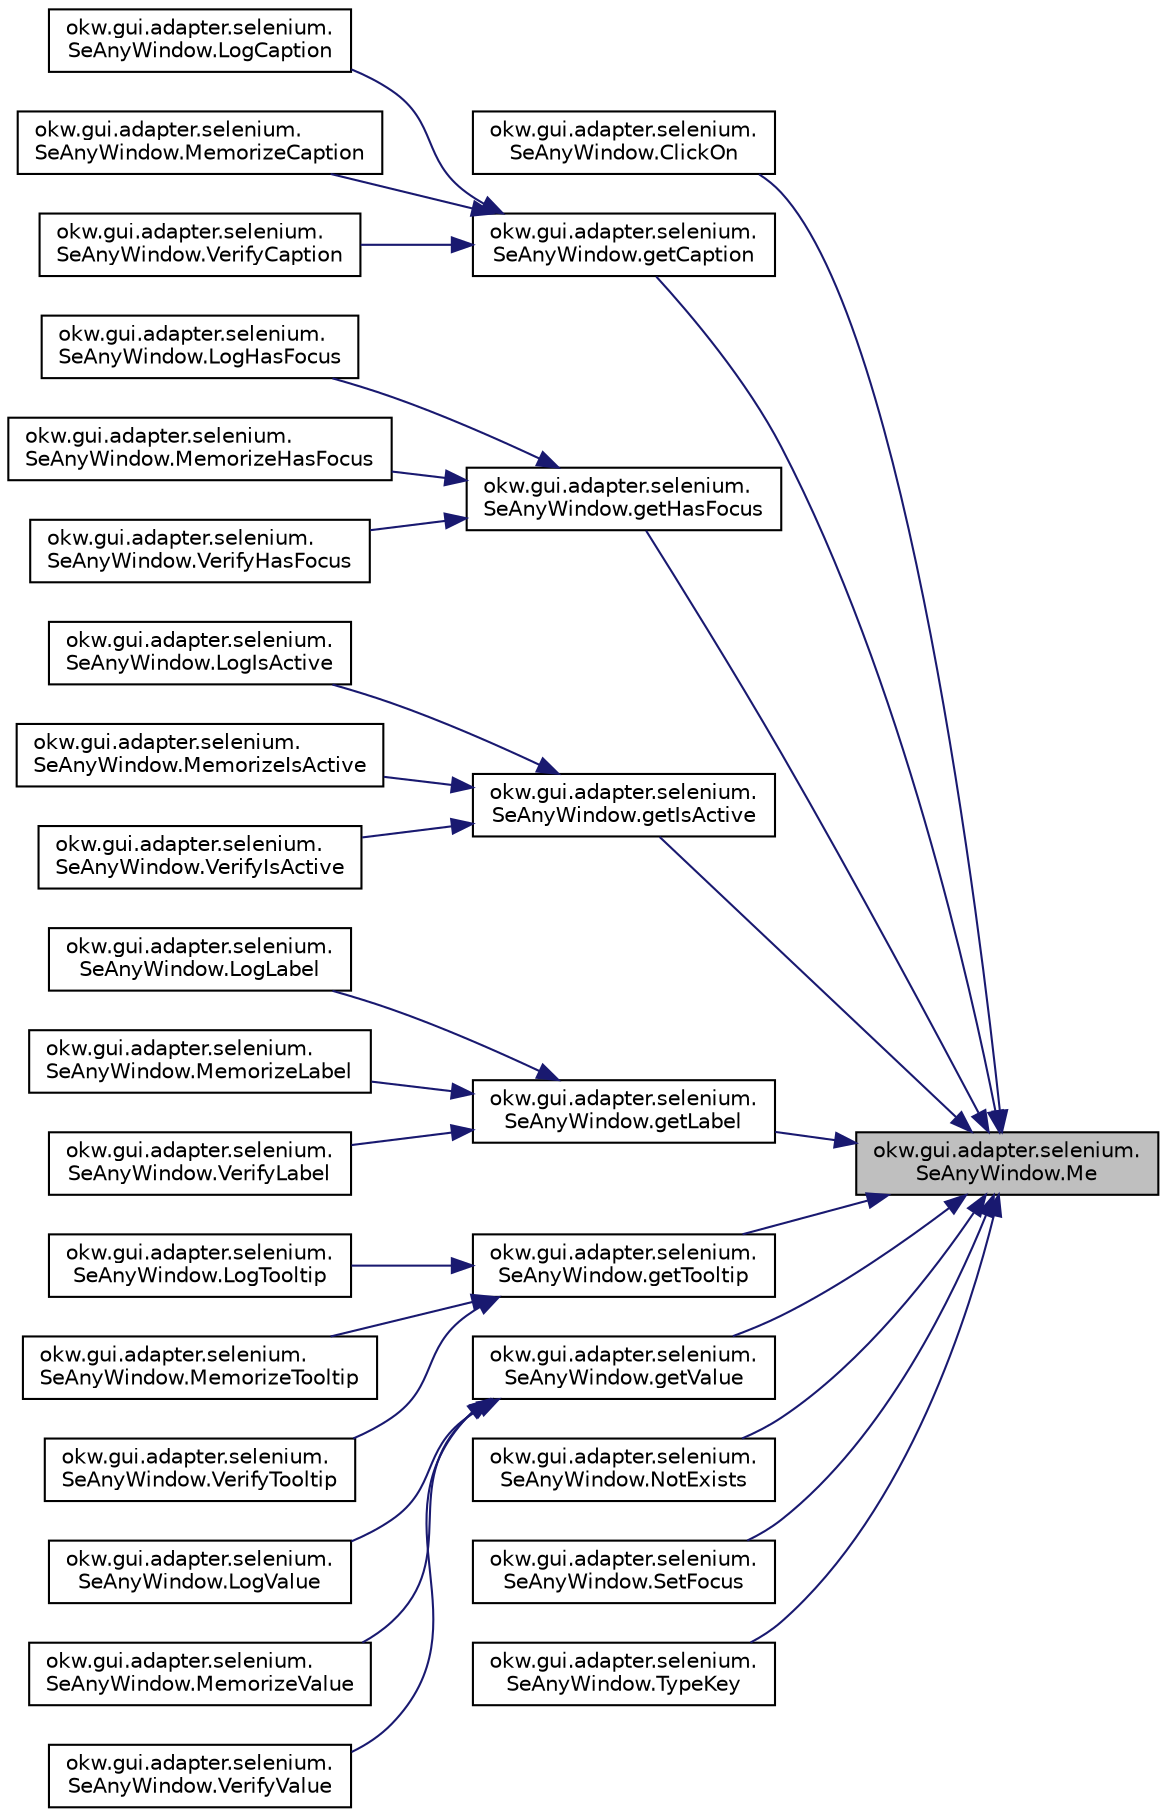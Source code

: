 digraph "okw.gui.adapter.selenium.SeAnyWindow.Me"
{
 // INTERACTIVE_SVG=YES
 // LATEX_PDF_SIZE
  edge [fontname="Helvetica",fontsize="10",labelfontname="Helvetica",labelfontsize="10"];
  node [fontname="Helvetica",fontsize="10",shape=record];
  rankdir="RL";
  Node302 [label="okw.gui.adapter.selenium.\lSeAnyWindow.Me",height=0.2,width=0.4,color="black", fillcolor="grey75", style="filled", fontcolor="black",tooltip="Ermittelt aus dem gegebenen Locator das DOM-Elelement, welches das Objekt representiert."];
  Node302 -> Node303 [dir="back",color="midnightblue",fontsize="10",style="solid",fontname="Helvetica"];
  Node303 [label="okw.gui.adapter.selenium.\lSeAnyWindow.ClickOn",height=0.2,width=0.4,color="black", fillcolor="white", style="filled",URL="$classokw_1_1gui_1_1adapter_1_1selenium_1_1_se_any_window.html#aa12522740af84cd18ca60c08bec1ce47",tooltip="Klickt auf das aktuelle Objekt."];
  Node302 -> Node304 [dir="back",color="midnightblue",fontsize="10",style="solid",fontname="Helvetica"];
  Node304 [label="okw.gui.adapter.selenium.\lSeAnyWindow.getCaption",height=0.2,width=0.4,color="black", fillcolor="white", style="filled",URL="$classokw_1_1gui_1_1adapter_1_1selenium_1_1_se_any_window.html#ac628cf2651ecb5ac8104a8379a3fa06e",tooltip="Ermittelt den textuellen Inhalt der Überschrift eines HTML-Tags anhand des Attributee \"textContent\"."];
  Node304 -> Node305 [dir="back",color="midnightblue",fontsize="10",style="solid",fontname="Helvetica"];
  Node305 [label="okw.gui.adapter.selenium.\lSeAnyWindow.LogCaption",height=0.2,width=0.4,color="black", fillcolor="white", style="filled",URL="$classokw_1_1gui_1_1adapter_1_1selenium_1_1_se_any_window.html#a592cca9ca404042c076ba6e114daf31d",tooltip="Ermittelt den textuellen Inhalt der Beschriftung (Caption)."];
  Node304 -> Node306 [dir="back",color="midnightblue",fontsize="10",style="solid",fontname="Helvetica"];
  Node306 [label="okw.gui.adapter.selenium.\lSeAnyWindow.MemorizeCaption",height=0.2,width=0.4,color="black", fillcolor="white", style="filled",URL="$classokw_1_1gui_1_1adapter_1_1selenium_1_1_se_any_window.html#a79fed120f45d576a1e34bba8c3936f0a",tooltip="Ermittelt den textuellen Inhalt des Caption/Überschrift für das Schlüsselwort MerkeWert."];
  Node304 -> Node307 [dir="back",color="midnightblue",fontsize="10",style="solid",fontname="Helvetica"];
  Node307 [label="okw.gui.adapter.selenium.\lSeAnyWindow.VerifyCaption",height=0.2,width=0.4,color="black", fillcolor="white", style="filled",URL="$classokw_1_1gui_1_1adapter_1_1selenium_1_1_se_any_window.html#a9ad73167da71aa8082d826f9d84ef288",tooltip="Ermittelt den textuellen Inhalt des ToolTips für Prüfewert."];
  Node302 -> Node308 [dir="back",color="midnightblue",fontsize="10",style="solid",fontname="Helvetica"];
  Node308 [label="okw.gui.adapter.selenium.\lSeAnyWindow.getHasFocus",height=0.2,width=0.4,color="black", fillcolor="white", style="filled",URL="$classokw_1_1gui_1_1adapter_1_1selenium_1_1_se_any_window.html#a2406dc361467d086f006ffe1aa8c89fe",tooltip="Methode liefert den aktuellen Zustand Wert des Focus."];
  Node308 -> Node309 [dir="back",color="midnightblue",fontsize="10",style="solid",fontname="Helvetica"];
  Node309 [label="okw.gui.adapter.selenium.\lSeAnyWindow.LogHasFocus",height=0.2,width=0.4,color="black", fillcolor="white", style="filled",URL="$classokw_1_1gui_1_1adapter_1_1selenium_1_1_se_any_window.html#a81fc0c4d8a2797fc2f67124883b58aa0",tooltip="Ermittelt für LoggeWert, ob das aktuelle Objekt den Fokus hat."];
  Node308 -> Node310 [dir="back",color="midnightblue",fontsize="10",style="solid",fontname="Helvetica"];
  Node310 [label="okw.gui.adapter.selenium.\lSeAnyWindow.MemorizeHasFocus",height=0.2,width=0.4,color="black", fillcolor="white", style="filled",URL="$classokw_1_1gui_1_1adapter_1_1selenium_1_1_se_any_window.html#a9bbcabb6c1d3b95ca94a3bd0921b206c",tooltip="Ermittelt ob das Objekt den Fokus besitz und liefert diesen für das Schlüsselwort MerkeWert."];
  Node308 -> Node311 [dir="back",color="midnightblue",fontsize="10",style="solid",fontname="Helvetica"];
  Node311 [label="okw.gui.adapter.selenium.\lSeAnyWindow.VerifyHasFocus",height=0.2,width=0.4,color="black", fillcolor="white", style="filled",URL="$classokw_1_1gui_1_1adapter_1_1selenium_1_1_se_any_window.html#a079f6f2f15ffbea9cecb9a6a94989df3",tooltip="Ermittelt ob das GUI-Objekt den Fokus hat."];
  Node302 -> Node312 [dir="back",color="midnightblue",fontsize="10",style="solid",fontname="Helvetica"];
  Node312 [label="okw.gui.adapter.selenium.\lSeAnyWindow.getIsActive",height=0.2,width=0.4,color="black", fillcolor="white", style="filled",URL="$classokw_1_1gui_1_1adapter_1_1selenium_1_1_se_any_window.html#a471a1346a97ca3365eb4274adcde296b",tooltip="Ermittelt, ob das aktuellen Objekt aktiv ist."];
  Node312 -> Node313 [dir="back",color="midnightblue",fontsize="10",style="solid",fontname="Helvetica"];
  Node313 [label="okw.gui.adapter.selenium.\lSeAnyWindow.LogIsActive",height=0.2,width=0.4,color="black", fillcolor="white", style="filled",URL="$classokw_1_1gui_1_1adapter_1_1selenium_1_1_se_any_window.html#a5f4b400e4aa9e68fd083ea205feb1c32",tooltip="Ermittelt, ob das aktuelle Objket Aktiv ist."];
  Node312 -> Node314 [dir="back",color="midnightblue",fontsize="10",style="solid",fontname="Helvetica"];
  Node314 [label="okw.gui.adapter.selenium.\lSeAnyWindow.MemorizeIsActive",height=0.2,width=0.4,color="black", fillcolor="white", style="filled",URL="$classokw_1_1gui_1_1adapter_1_1selenium_1_1_se_any_window.html#a4c220e499764b9b1523bee0e68727699",tooltip="Ermittelt für das Schlüsselwort MerkeIstAktive, ob das aktuelle Objekt aktiv ist."];
  Node312 -> Node315 [dir="back",color="midnightblue",fontsize="10",style="solid",fontname="Helvetica"];
  Node315 [label="okw.gui.adapter.selenium.\lSeAnyWindow.VerifyIsActive",height=0.2,width=0.4,color="black", fillcolor="white", style="filled",URL="$classokw_1_1gui_1_1adapter_1_1selenium_1_1_se_any_window.html#a6498c1c87ad98dc2cd7e601106023720",tooltip="Ermittelt/Prüft, ob das aktuelle Objekt aktiv ist."];
  Node302 -> Node316 [dir="back",color="midnightblue",fontsize="10",style="solid",fontname="Helvetica"];
  Node316 [label="okw.gui.adapter.selenium.\lSeAnyWindow.getLabel",height=0.2,width=0.4,color="black", fillcolor="white", style="filled",URL="$classokw_1_1gui_1_1adapter_1_1selenium_1_1_se_any_window.html#af08a80081d265dc09e1c7968227d4b15",tooltip="Ermittelt den textuellen Inhalt des Labels."];
  Node316 -> Node317 [dir="back",color="midnightblue",fontsize="10",style="solid",fontname="Helvetica"];
  Node317 [label="okw.gui.adapter.selenium.\lSeAnyWindow.LogLabel",height=0.2,width=0.4,color="black", fillcolor="white", style="filled",URL="$classokw_1_1gui_1_1adapter_1_1selenium_1_1_se_any_window.html#a7d9329528a1de239d3f545dbc4ab3349",tooltip="Logt den textuellen Inhalt des Labels eines Objektes."];
  Node316 -> Node318 [dir="back",color="midnightblue",fontsize="10",style="solid",fontname="Helvetica"];
  Node318 [label="okw.gui.adapter.selenium.\lSeAnyWindow.MemorizeLabel",height=0.2,width=0.4,color="black", fillcolor="white", style="filled",URL="$classokw_1_1gui_1_1adapter_1_1selenium_1_1_se_any_window.html#a26e0e12d54e793e6cb084161d22d173e",tooltip="Ermittelt den textuellen Inhalt des Labels für das Schlüsselwort MerkeWert."];
  Node316 -> Node319 [dir="back",color="midnightblue",fontsize="10",style="solid",fontname="Helvetica"];
  Node319 [label="okw.gui.adapter.selenium.\lSeAnyWindow.VerifyLabel",height=0.2,width=0.4,color="black", fillcolor="white", style="filled",URL="$classokw_1_1gui_1_1adapter_1_1selenium_1_1_se_any_window.html#af43e390e1ff415edf0f712ccad4c60e7",tooltip="Ermittelt den textuellen Inhalt des Labels für Prüfewert."];
  Node302 -> Node320 [dir="back",color="midnightblue",fontsize="10",style="solid",fontname="Helvetica"];
  Node320 [label="okw.gui.adapter.selenium.\lSeAnyWindow.getTooltip",height=0.2,width=0.4,color="black", fillcolor="white", style="filled",URL="$classokw_1_1gui_1_1adapter_1_1selenium_1_1_se_any_window.html#afb3aa055dd6f2604bf484a9c44f77909",tooltip="Ermittelt den textuellen Inhalt des ToolTips."];
  Node320 -> Node321 [dir="back",color="midnightblue",fontsize="10",style="solid",fontname="Helvetica"];
  Node321 [label="okw.gui.adapter.selenium.\lSeAnyWindow.LogTooltip",height=0.2,width=0.4,color="black", fillcolor="white", style="filled",URL="$classokw_1_1gui_1_1adapter_1_1selenium_1_1_se_any_window.html#afc2a8c2aa64ef9cf5ea8b29e85d7d65c",tooltip="Logt den textuellen Inhalt des ToolTips."];
  Node320 -> Node322 [dir="back",color="midnightblue",fontsize="10",style="solid",fontname="Helvetica"];
  Node322 [label="okw.gui.adapter.selenium.\lSeAnyWindow.MemorizeTooltip",height=0.2,width=0.4,color="black", fillcolor="white", style="filled",URL="$classokw_1_1gui_1_1adapter_1_1selenium_1_1_se_any_window.html#a20997f7ec363af3e52ded1d26822090c",tooltip="Ermittelt den textuellen Inhalt des ToolTips für das Schlüsselwort MerkeWert."];
  Node320 -> Node323 [dir="back",color="midnightblue",fontsize="10",style="solid",fontname="Helvetica"];
  Node323 [label="okw.gui.adapter.selenium.\lSeAnyWindow.VerifyTooltip",height=0.2,width=0.4,color="black", fillcolor="white", style="filled",URL="$classokw_1_1gui_1_1adapter_1_1selenium_1_1_se_any_window.html#a6cf810f4712e4e7892f47722dd57a6f2",tooltip="Ermittelt den textuellen Inhalt des ToolTips für Prüfewert."];
  Node302 -> Node324 [dir="back",color="midnightblue",fontsize="10",style="solid",fontname="Helvetica"];
  Node324 [label="okw.gui.adapter.selenium.\lSeAnyWindow.getValue",height=0.2,width=0.4,color="black", fillcolor="white", style="filled",URL="$classokw_1_1gui_1_1adapter_1_1selenium_1_1_se_any_window.html#a5d60d6ec1ef41ea4f7cc4f1bf3c65fa1",tooltip="Liest den aktuellen Wert/Text aus dem HTML-Tag."];
  Node324 -> Node325 [dir="back",color="midnightblue",fontsize="10",style="solid",fontname="Helvetica"];
  Node325 [label="okw.gui.adapter.selenium.\lSeAnyWindow.LogValue",height=0.2,width=0.4,color="black", fillcolor="white", style="filled",URL="$classokw_1_1gui_1_1adapter_1_1selenium_1_1_se_any_window.html#a4393c40898d3b2173978f22ef3a5064e",tooltip="Ermittelt den Wert des Objktes für das Schlüsselwort Loggewert."];
  Node324 -> Node326 [dir="back",color="midnightblue",fontsize="10",style="solid",fontname="Helvetica"];
  Node326 [label="okw.gui.adapter.selenium.\lSeAnyWindow.MemorizeValue",height=0.2,width=0.4,color="black", fillcolor="white", style="filled",URL="$classokw_1_1gui_1_1adapter_1_1selenium_1_1_se_any_window.html#a12e4a6c87233f7de1d6738313709865e",tooltip="Ermittelt den Wert, im Allgemeinen den textuellen Inhalt eines Objektes für das Schlüsselwort MerkeWe..."];
  Node324 -> Node327 [dir="back",color="midnightblue",fontsize="10",style="solid",fontname="Helvetica"];
  Node327 [label="okw.gui.adapter.selenium.\lSeAnyWindow.VerifyValue",height=0.2,width=0.4,color="black", fillcolor="white", style="filled",URL="$classokw_1_1gui_1_1adapter_1_1selenium_1_1_se_any_window.html#a22e71a15606b0dc55a2b2ded64043780",tooltip="Ermittelt den textuellen Inhalt des markierten Textes für Prüfewert."];
  Node302 -> Node328 [dir="back",color="midnightblue",fontsize="10",style="solid",fontname="Helvetica"];
  Node328 [label="okw.gui.adapter.selenium.\lSeAnyWindow.NotExists",height=0.2,width=0.4,color="black", fillcolor="white", style="filled",URL="$classokw_1_1gui_1_1adapter_1_1selenium_1_1_se_any_window.html#a0bef055aba55927cd32eea0fe23d9805",tooltip="Prüft die nicht Existenz des aktuellen Objektes."];
  Node302 -> Node329 [dir="back",color="midnightblue",fontsize="10",style="solid",fontname="Helvetica"];
  Node329 [label="okw.gui.adapter.selenium.\lSeAnyWindow.SetFocus",height=0.2,width=0.4,color="black", fillcolor="white", style="filled",URL="$classokw_1_1gui_1_1adapter_1_1selenium_1_1_se_any_window.html#a18cc21003d35c2cdcd17b78bf91f2045",tooltip="Setzt den Focus auf das Objekt."];
  Node302 -> Node330 [dir="back",color="midnightblue",fontsize="10",style="solid",fontname="Helvetica"];
  Node330 [label="okw.gui.adapter.selenium.\lSeAnyWindow.TypeKey",height=0.2,width=0.4,color="black", fillcolor="white", style="filled",URL="$classokw_1_1gui_1_1adapter_1_1selenium_1_1_se_any_window.html#ab8c870d4fbe1a9eab110f75320991f64",tooltip="Tastatur Eingabe an das Objekt."];
}
